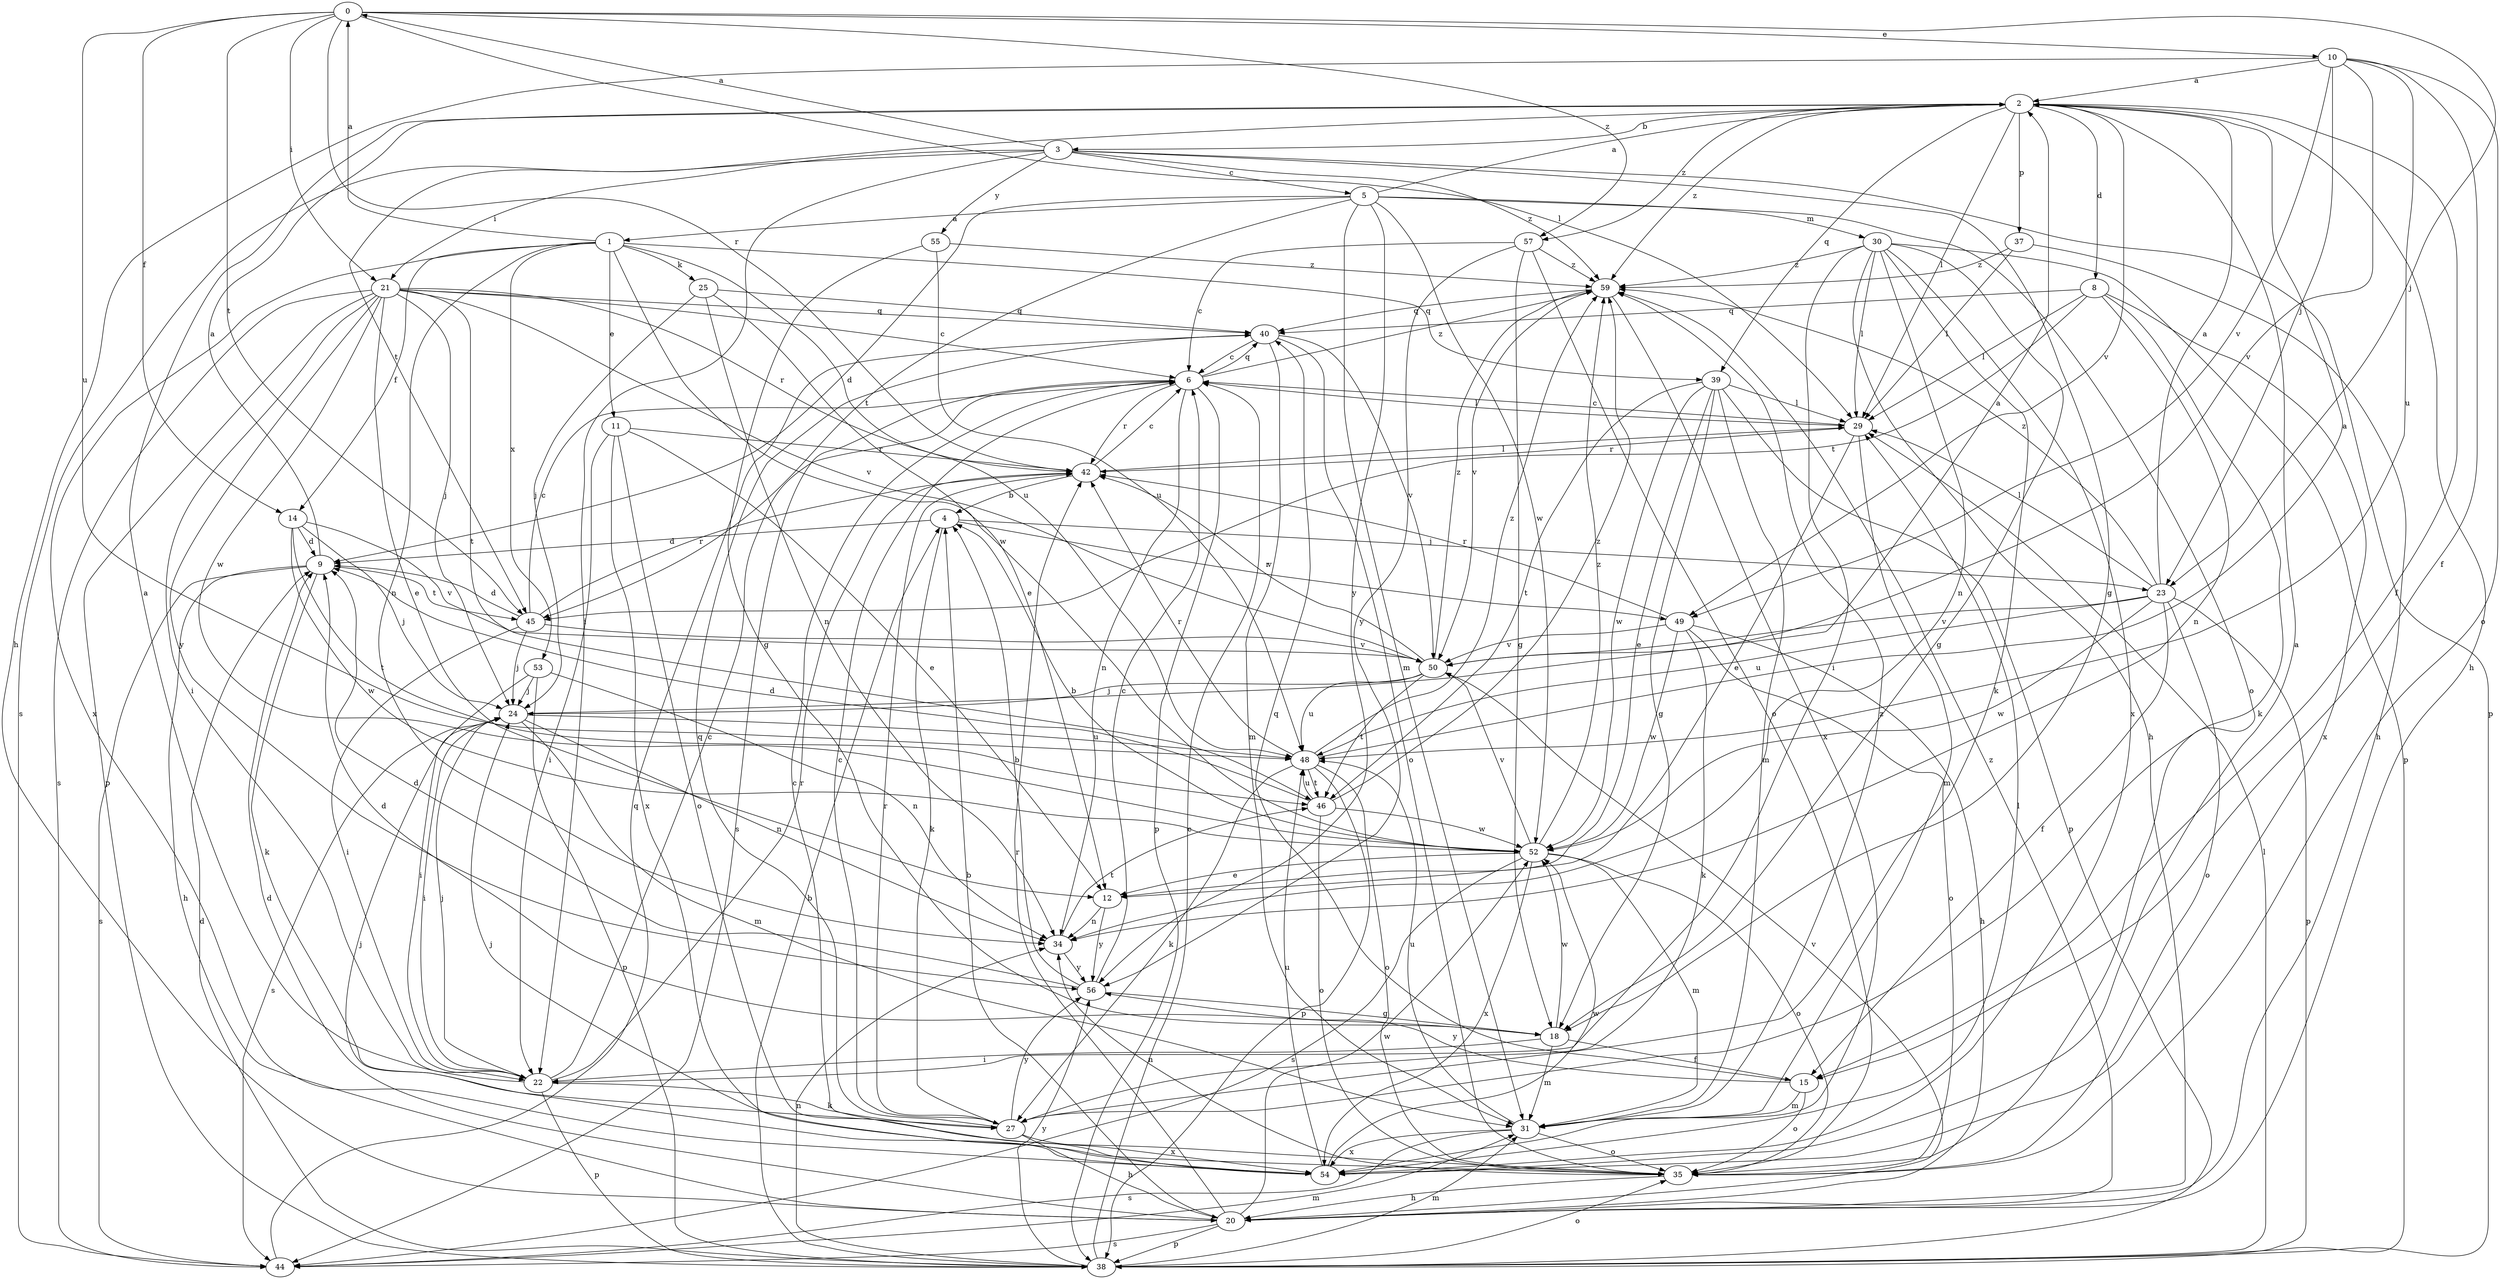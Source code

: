 strict digraph  {
0;
1;
2;
3;
4;
5;
6;
8;
9;
10;
11;
12;
14;
15;
18;
20;
21;
22;
23;
24;
25;
27;
29;
30;
31;
34;
35;
37;
38;
39;
40;
42;
44;
45;
46;
48;
49;
50;
52;
53;
54;
55;
56;
57;
59;
0 -> 10  [label=e];
0 -> 14  [label=f];
0 -> 21  [label=i];
0 -> 23  [label=j];
0 -> 29  [label=l];
0 -> 42  [label=r];
0 -> 45  [label=t];
0 -> 48  [label=u];
0 -> 57  [label=z];
1 -> 0  [label=a];
1 -> 11  [label=e];
1 -> 14  [label=f];
1 -> 25  [label=k];
1 -> 34  [label=n];
1 -> 39  [label=q];
1 -> 48  [label=u];
1 -> 52  [label=w];
1 -> 53  [label=x];
1 -> 54  [label=x];
2 -> 3  [label=b];
2 -> 8  [label=d];
2 -> 15  [label=f];
2 -> 20  [label=h];
2 -> 29  [label=l];
2 -> 37  [label=p];
2 -> 39  [label=q];
2 -> 45  [label=t];
2 -> 49  [label=v];
2 -> 57  [label=z];
2 -> 59  [label=z];
3 -> 0  [label=a];
3 -> 5  [label=c];
3 -> 18  [label=g];
3 -> 21  [label=i];
3 -> 22  [label=i];
3 -> 38  [label=p];
3 -> 44  [label=s];
3 -> 55  [label=y];
3 -> 59  [label=z];
4 -> 9  [label=d];
4 -> 23  [label=j];
4 -> 27  [label=k];
4 -> 49  [label=v];
5 -> 1  [label=a];
5 -> 2  [label=a];
5 -> 9  [label=d];
5 -> 30  [label=m];
5 -> 31  [label=m];
5 -> 35  [label=o];
5 -> 45  [label=t];
5 -> 52  [label=w];
5 -> 56  [label=y];
6 -> 29  [label=l];
6 -> 34  [label=n];
6 -> 38  [label=p];
6 -> 40  [label=q];
6 -> 42  [label=r];
6 -> 44  [label=s];
6 -> 59  [label=z];
8 -> 27  [label=k];
8 -> 29  [label=l];
8 -> 34  [label=n];
8 -> 40  [label=q];
8 -> 45  [label=t];
8 -> 54  [label=x];
9 -> 2  [label=a];
9 -> 20  [label=h];
9 -> 27  [label=k];
9 -> 44  [label=s];
9 -> 45  [label=t];
10 -> 2  [label=a];
10 -> 15  [label=f];
10 -> 20  [label=h];
10 -> 23  [label=j];
10 -> 35  [label=o];
10 -> 48  [label=u];
10 -> 49  [label=v];
10 -> 50  [label=v];
11 -> 12  [label=e];
11 -> 22  [label=i];
11 -> 35  [label=o];
11 -> 42  [label=r];
11 -> 54  [label=x];
12 -> 34  [label=n];
12 -> 56  [label=y];
14 -> 9  [label=d];
14 -> 24  [label=j];
14 -> 46  [label=t];
14 -> 50  [label=v];
14 -> 52  [label=w];
15 -> 31  [label=m];
15 -> 35  [label=o];
15 -> 40  [label=q];
15 -> 56  [label=y];
18 -> 9  [label=d];
18 -> 15  [label=f];
18 -> 22  [label=i];
18 -> 31  [label=m];
18 -> 52  [label=w];
20 -> 4  [label=b];
20 -> 9  [label=d];
20 -> 38  [label=p];
20 -> 42  [label=r];
20 -> 44  [label=s];
20 -> 50  [label=v];
20 -> 52  [label=w];
20 -> 59  [label=z];
21 -> 6  [label=c];
21 -> 12  [label=e];
21 -> 22  [label=i];
21 -> 24  [label=j];
21 -> 38  [label=p];
21 -> 40  [label=q];
21 -> 42  [label=r];
21 -> 44  [label=s];
21 -> 46  [label=t];
21 -> 50  [label=v];
21 -> 52  [label=w];
21 -> 56  [label=y];
22 -> 2  [label=a];
22 -> 6  [label=c];
22 -> 24  [label=j];
22 -> 27  [label=k];
22 -> 38  [label=p];
22 -> 42  [label=r];
23 -> 2  [label=a];
23 -> 15  [label=f];
23 -> 29  [label=l];
23 -> 35  [label=o];
23 -> 38  [label=p];
23 -> 48  [label=u];
23 -> 50  [label=v];
23 -> 52  [label=w];
23 -> 59  [label=z];
24 -> 2  [label=a];
24 -> 22  [label=i];
24 -> 31  [label=m];
24 -> 34  [label=n];
24 -> 44  [label=s];
24 -> 48  [label=u];
25 -> 12  [label=e];
25 -> 24  [label=j];
25 -> 34  [label=n];
25 -> 40  [label=q];
27 -> 6  [label=c];
27 -> 20  [label=h];
27 -> 40  [label=q];
27 -> 42  [label=r];
27 -> 54  [label=x];
27 -> 56  [label=y];
29 -> 6  [label=c];
29 -> 12  [label=e];
29 -> 31  [label=m];
29 -> 42  [label=r];
30 -> 18  [label=g];
30 -> 20  [label=h];
30 -> 22  [label=i];
30 -> 27  [label=k];
30 -> 29  [label=l];
30 -> 34  [label=n];
30 -> 38  [label=p];
30 -> 54  [label=x];
30 -> 59  [label=z];
31 -> 35  [label=o];
31 -> 44  [label=s];
31 -> 48  [label=u];
31 -> 54  [label=x];
31 -> 59  [label=z];
34 -> 46  [label=t];
34 -> 56  [label=y];
35 -> 20  [label=h];
35 -> 24  [label=j];
35 -> 34  [label=n];
37 -> 20  [label=h];
37 -> 29  [label=l];
37 -> 59  [label=z];
38 -> 4  [label=b];
38 -> 6  [label=c];
38 -> 9  [label=d];
38 -> 29  [label=l];
38 -> 31  [label=m];
38 -> 34  [label=n];
38 -> 35  [label=o];
38 -> 56  [label=y];
39 -> 12  [label=e];
39 -> 18  [label=g];
39 -> 29  [label=l];
39 -> 31  [label=m];
39 -> 38  [label=p];
39 -> 46  [label=t];
39 -> 52  [label=w];
40 -> 6  [label=c];
40 -> 31  [label=m];
40 -> 35  [label=o];
40 -> 50  [label=v];
42 -> 4  [label=b];
42 -> 6  [label=c];
42 -> 29  [label=l];
44 -> 31  [label=m];
44 -> 40  [label=q];
45 -> 6  [label=c];
45 -> 9  [label=d];
45 -> 22  [label=i];
45 -> 24  [label=j];
45 -> 42  [label=r];
45 -> 50  [label=v];
46 -> 9  [label=d];
46 -> 35  [label=o];
46 -> 48  [label=u];
46 -> 52  [label=w];
46 -> 59  [label=z];
48 -> 2  [label=a];
48 -> 27  [label=k];
48 -> 35  [label=o];
48 -> 38  [label=p];
48 -> 42  [label=r];
48 -> 46  [label=t];
48 -> 59  [label=z];
49 -> 20  [label=h];
49 -> 27  [label=k];
49 -> 35  [label=o];
49 -> 42  [label=r];
49 -> 50  [label=v];
49 -> 52  [label=w];
50 -> 24  [label=j];
50 -> 42  [label=r];
50 -> 46  [label=t];
50 -> 48  [label=u];
50 -> 59  [label=z];
52 -> 4  [label=b];
52 -> 12  [label=e];
52 -> 31  [label=m];
52 -> 35  [label=o];
52 -> 44  [label=s];
52 -> 50  [label=v];
52 -> 54  [label=x];
52 -> 59  [label=z];
53 -> 22  [label=i];
53 -> 24  [label=j];
53 -> 34  [label=n];
53 -> 38  [label=p];
54 -> 2  [label=a];
54 -> 6  [label=c];
54 -> 24  [label=j];
54 -> 29  [label=l];
54 -> 48  [label=u];
54 -> 52  [label=w];
55 -> 18  [label=g];
55 -> 48  [label=u];
55 -> 59  [label=z];
56 -> 4  [label=b];
56 -> 6  [label=c];
56 -> 9  [label=d];
56 -> 18  [label=g];
57 -> 6  [label=c];
57 -> 18  [label=g];
57 -> 35  [label=o];
57 -> 56  [label=y];
57 -> 59  [label=z];
59 -> 40  [label=q];
59 -> 50  [label=v];
59 -> 54  [label=x];
}
